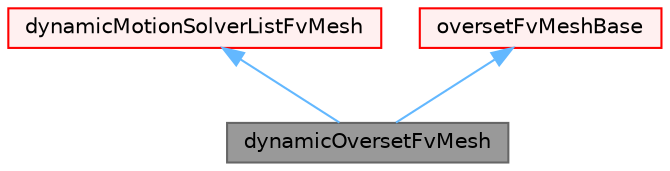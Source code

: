 digraph "dynamicOversetFvMesh"
{
 // LATEX_PDF_SIZE
  bgcolor="transparent";
  edge [fontname=Helvetica,fontsize=10,labelfontname=Helvetica,labelfontsize=10];
  node [fontname=Helvetica,fontsize=10,shape=box,height=0.2,width=0.4];
  Node1 [id="Node000001",label="dynamicOversetFvMesh",height=0.2,width=0.4,color="gray40", fillcolor="grey60", style="filled", fontcolor="black",tooltip="dynamicFvMesh with support for overset meshes."];
  Node2 -> Node1 [id="edge1_Node000001_Node000002",dir="back",color="steelblue1",style="solid",tooltip=" "];
  Node2 [id="Node000002",label="dynamicMotionSolverListFvMesh",height=0.2,width=0.4,color="red", fillcolor="#FFF0F0", style="filled",URL="$classFoam_1_1dynamicMotionSolverListFvMesh.html",tooltip="Dynamic mesh able to handle multiple motion solvers. NOTE: If the word entry \"solvers\" is not found i..."];
  Node56 -> Node1 [id="edge2_Node000001_Node000056",dir="back",color="steelblue1",style="solid",tooltip=" "];
  Node56 [id="Node000056",label="oversetFvMeshBase",height=0.2,width=0.4,color="red", fillcolor="#FFF0F0", style="filled",URL="$classFoam_1_1oversetFvMeshBase.html",tooltip="Support for overset functionality."];
}
